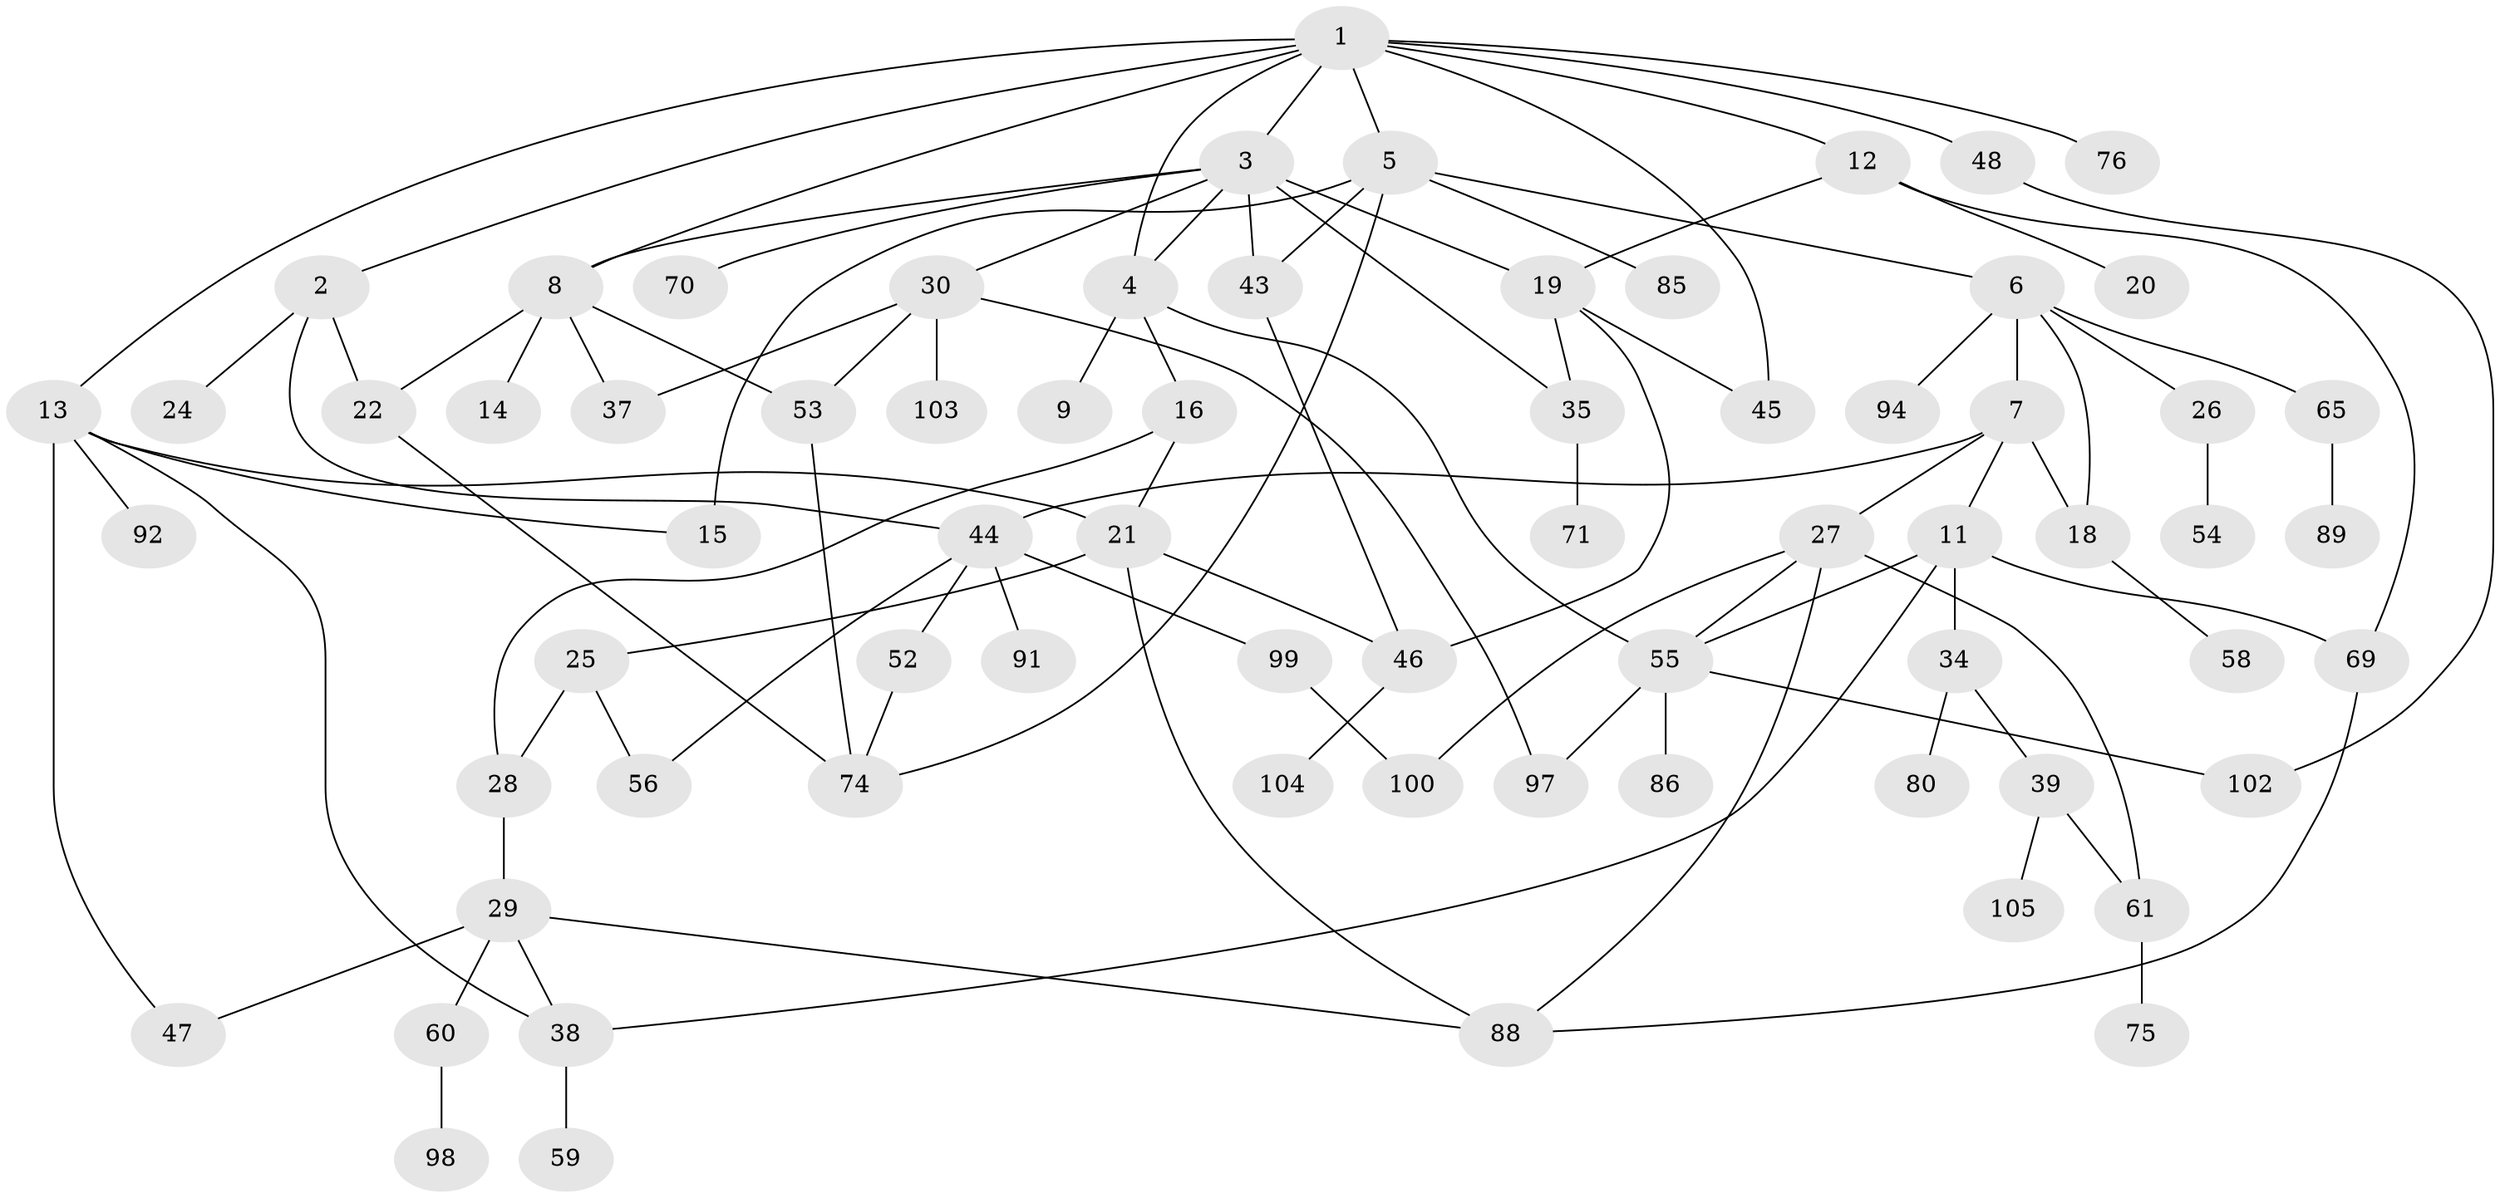 // original degree distribution, {9: 0.009523809523809525, 4: 0.17142857142857143, 6: 0.05714285714285714, 5: 0.02857142857142857, 1: 0.29523809523809524, 3: 0.21904761904761905, 2: 0.21904761904761905}
// Generated by graph-tools (version 1.1) at 2025/10/02/27/25 16:10:53]
// undirected, 70 vertices, 102 edges
graph export_dot {
graph [start="1"]
  node [color=gray90,style=filled];
  1 [super="+10"];
  2;
  3 [super="+31"];
  4 [super="+49"];
  5 [super="+33"];
  6 [super="+83"];
  7;
  8 [super="+67"];
  9;
  11 [super="+40"];
  12 [super="+23"];
  13 [super="+81"];
  14 [super="+17"];
  15;
  16;
  18 [super="+57"];
  19 [super="+36"];
  20;
  21 [super="+42"];
  22 [super="+73"];
  24;
  25;
  26;
  27 [super="+32"];
  28 [super="+62"];
  29 [super="+82"];
  30 [super="+79"];
  34 [super="+41"];
  35 [super="+51"];
  37;
  38 [super="+87"];
  39;
  43 [super="+50"];
  44 [super="+78"];
  45 [super="+84"];
  46 [super="+64"];
  47;
  48 [super="+66"];
  52 [super="+77"];
  53;
  54;
  55 [super="+63"];
  56;
  58 [super="+68"];
  59;
  60 [super="+93"];
  61 [super="+90"];
  65;
  69 [super="+72"];
  70;
  71;
  74 [super="+96"];
  75;
  76;
  80;
  85;
  86;
  88 [super="+95"];
  89;
  91;
  92;
  94;
  97;
  98;
  99 [super="+101"];
  100;
  102;
  103;
  104;
  105;
  1 -- 2;
  1 -- 3;
  1 -- 4;
  1 -- 5;
  1 -- 8;
  1 -- 12;
  1 -- 48;
  1 -- 76;
  1 -- 13;
  1 -- 45;
  2 -- 22;
  2 -- 24;
  2 -- 44;
  3 -- 30;
  3 -- 35;
  3 -- 43;
  3 -- 70;
  3 -- 8;
  3 -- 4;
  3 -- 19;
  4 -- 9;
  4 -- 16;
  4 -- 55;
  5 -- 6;
  5 -- 15;
  5 -- 43;
  5 -- 85;
  5 -- 74;
  6 -- 7 [weight=2];
  6 -- 18;
  6 -- 26;
  6 -- 65 [weight=2];
  6 -- 94;
  7 -- 11;
  7 -- 27;
  7 -- 44;
  7 -- 18;
  8 -- 14;
  8 -- 53;
  8 -- 37;
  8 -- 22;
  11 -- 34;
  11 -- 38;
  11 -- 69;
  11 -- 55;
  12 -- 19;
  12 -- 20;
  12 -- 69;
  13 -- 92;
  13 -- 15;
  13 -- 47;
  13 -- 21;
  13 -- 38;
  16 -- 21;
  16 -- 28;
  18 -- 58;
  19 -- 45;
  19 -- 46;
  19 -- 35;
  21 -- 25;
  21 -- 46;
  21 -- 88;
  22 -- 74;
  25 -- 28;
  25 -- 56;
  26 -- 54;
  27 -- 55;
  27 -- 61;
  27 -- 100;
  27 -- 88;
  28 -- 29;
  29 -- 47;
  29 -- 60;
  29 -- 88;
  29 -- 38;
  30 -- 37;
  30 -- 53;
  30 -- 103;
  30 -- 97;
  34 -- 39;
  34 -- 80;
  35 -- 71;
  38 -- 59;
  39 -- 61;
  39 -- 105;
  43 -- 46;
  44 -- 52;
  44 -- 56;
  44 -- 91;
  44 -- 99;
  46 -- 104;
  48 -- 102;
  52 -- 74;
  53 -- 74;
  55 -- 86;
  55 -- 97;
  55 -- 102;
  60 -- 98;
  61 -- 75;
  65 -- 89;
  69 -- 88;
  99 -- 100;
}
